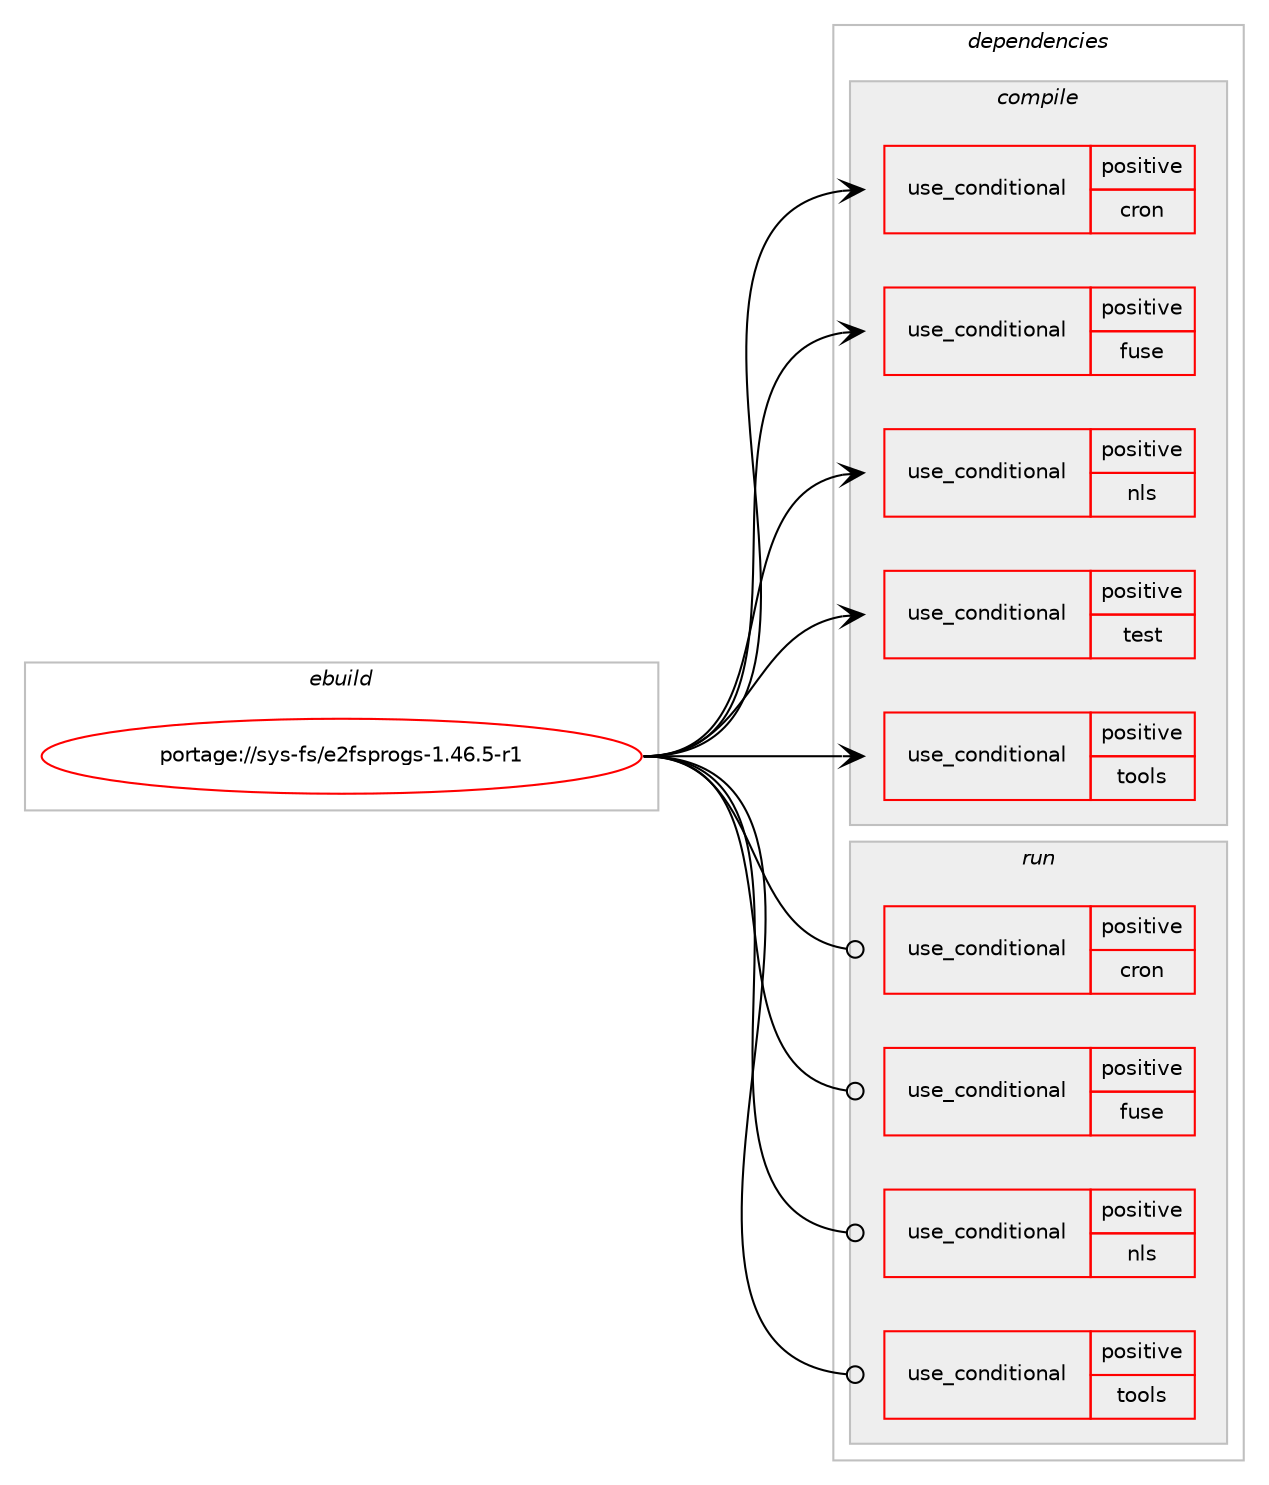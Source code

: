 digraph prolog {

# *************
# Graph options
# *************

newrank=true;
concentrate=true;
compound=true;
graph [rankdir=LR,fontname=Helvetica,fontsize=10,ranksep=1.5];#, ranksep=2.5, nodesep=0.2];
edge  [arrowhead=vee];
node  [fontname=Helvetica,fontsize=10];

# **********
# The ebuild
# **********

subgraph cluster_leftcol {
color=gray;
rank=same;
label=<<i>ebuild</i>>;
id [label="portage://sys-fs/e2fsprogs-1.46.5-r1", color=red, width=4, href="../sys-fs/e2fsprogs-1.46.5-r1.svg"];
}

# ****************
# The dependencies
# ****************

subgraph cluster_midcol {
color=gray;
label=<<i>dependencies</i>>;
subgraph cluster_compile {
fillcolor="#eeeeee";
style=filled;
label=<<i>compile</i>>;
subgraph cond357 {
dependency1484 [label=<<TABLE BORDER="0" CELLBORDER="1" CELLSPACING="0" CELLPADDING="4"><TR><TD ROWSPAN="3" CELLPADDING="10">use_conditional</TD></TR><TR><TD>positive</TD></TR><TR><TD>cron</TD></TR></TABLE>>, shape=none, color=red];
# *** BEGIN UNKNOWN DEPENDENCY TYPE (TODO) ***
# dependency1484 -> package_dependency(portage://sys-fs/e2fsprogs-1.46.5-r1,install,no,sys-fs,lvm2,none,[,,],[],[use(disable(device-mapper-only),negative)])
# *** END UNKNOWN DEPENDENCY TYPE (TODO) ***

}
id:e -> dependency1484:w [weight=20,style="solid",arrowhead="vee"];
subgraph cond358 {
dependency1485 [label=<<TABLE BORDER="0" CELLBORDER="1" CELLSPACING="0" CELLPADDING="4"><TR><TD ROWSPAN="3" CELLPADDING="10">use_conditional</TD></TR><TR><TD>positive</TD></TR><TR><TD>fuse</TD></TR></TABLE>>, shape=none, color=red];
# *** BEGIN UNKNOWN DEPENDENCY TYPE (TODO) ***
# dependency1485 -> package_dependency(portage://sys-fs/e2fsprogs-1.46.5-r1,install,no,sys-fs,fuse,none,[,,],[slot(0)],[])
# *** END UNKNOWN DEPENDENCY TYPE (TODO) ***

}
id:e -> dependency1485:w [weight=20,style="solid",arrowhead="vee"];
subgraph cond359 {
dependency1486 [label=<<TABLE BORDER="0" CELLBORDER="1" CELLSPACING="0" CELLPADDING="4"><TR><TD ROWSPAN="3" CELLPADDING="10">use_conditional</TD></TR><TR><TD>positive</TD></TR><TR><TD>nls</TD></TR></TABLE>>, shape=none, color=red];
# *** BEGIN UNKNOWN DEPENDENCY TYPE (TODO) ***
# dependency1486 -> package_dependency(portage://sys-fs/e2fsprogs-1.46.5-r1,install,no,virtual,libintl,none,[,,],[],[])
# *** END UNKNOWN DEPENDENCY TYPE (TODO) ***

}
id:e -> dependency1486:w [weight=20,style="solid",arrowhead="vee"];
subgraph cond360 {
dependency1487 [label=<<TABLE BORDER="0" CELLBORDER="1" CELLSPACING="0" CELLPADDING="4"><TR><TD ROWSPAN="3" CELLPADDING="10">use_conditional</TD></TR><TR><TD>positive</TD></TR><TR><TD>test</TD></TR></TABLE>>, shape=none, color=red];
# *** BEGIN UNKNOWN DEPENDENCY TYPE (TODO) ***
# dependency1487 -> package_dependency(portage://sys-fs/e2fsprogs-1.46.5-r1,install,no,sys-apps,util-linux,none,[,,],[],[use(optenable(abi_x86_32),negative),use(optenable(abi_x86_64),negative),use(optenable(abi_x86_x32),negative),use(optenable(abi_mips_n32),negative),use(optenable(abi_mips_n64),negative),use(optenable(abi_mips_o32),negative),use(optenable(abi_s390_32),negative),use(optenable(abi_s390_64),negative)])
# *** END UNKNOWN DEPENDENCY TYPE (TODO) ***

}
id:e -> dependency1487:w [weight=20,style="solid",arrowhead="vee"];
subgraph cond361 {
dependency1488 [label=<<TABLE BORDER="0" CELLBORDER="1" CELLSPACING="0" CELLPADDING="4"><TR><TD ROWSPAN="3" CELLPADDING="10">use_conditional</TD></TR><TR><TD>positive</TD></TR><TR><TD>tools</TD></TR></TABLE>>, shape=none, color=red];
# *** BEGIN UNKNOWN DEPENDENCY TYPE (TODO) ***
# dependency1488 -> package_dependency(portage://sys-fs/e2fsprogs-1.46.5-r1,install,no,sys-apps,util-linux,none,[,,],[],[])
# *** END UNKNOWN DEPENDENCY TYPE (TODO) ***

}
id:e -> dependency1488:w [weight=20,style="solid",arrowhead="vee"];
# *** BEGIN UNKNOWN DEPENDENCY TYPE (TODO) ***
# id -> package_dependency(portage://sys-fs/e2fsprogs-1.46.5-r1,install,weak,sys-libs,e2fsprogs-libs,none,[,,],[],[])
# *** END UNKNOWN DEPENDENCY TYPE (TODO) ***

}
subgraph cluster_compileandrun {
fillcolor="#eeeeee";
style=filled;
label=<<i>compile and run</i>>;
}
subgraph cluster_run {
fillcolor="#eeeeee";
style=filled;
label=<<i>run</i>>;
subgraph cond362 {
dependency1489 [label=<<TABLE BORDER="0" CELLBORDER="1" CELLSPACING="0" CELLPADDING="4"><TR><TD ROWSPAN="3" CELLPADDING="10">use_conditional</TD></TR><TR><TD>positive</TD></TR><TR><TD>cron</TD></TR></TABLE>>, shape=none, color=red];
# *** BEGIN UNKNOWN DEPENDENCY TYPE (TODO) ***
# dependency1489 -> package_dependency(portage://sys-fs/e2fsprogs-1.46.5-r1,run,no,sys-fs,lvm2,none,[,,],[],[use(disable(device-mapper-only),negative)])
# *** END UNKNOWN DEPENDENCY TYPE (TODO) ***

}
id:e -> dependency1489:w [weight=20,style="solid",arrowhead="odot"];
subgraph cond363 {
dependency1490 [label=<<TABLE BORDER="0" CELLBORDER="1" CELLSPACING="0" CELLPADDING="4"><TR><TD ROWSPAN="3" CELLPADDING="10">use_conditional</TD></TR><TR><TD>positive</TD></TR><TR><TD>fuse</TD></TR></TABLE>>, shape=none, color=red];
# *** BEGIN UNKNOWN DEPENDENCY TYPE (TODO) ***
# dependency1490 -> package_dependency(portage://sys-fs/e2fsprogs-1.46.5-r1,run,no,sys-fs,fuse,none,[,,],[slot(0)],[])
# *** END UNKNOWN DEPENDENCY TYPE (TODO) ***

}
id:e -> dependency1490:w [weight=20,style="solid",arrowhead="odot"];
subgraph cond364 {
dependency1491 [label=<<TABLE BORDER="0" CELLBORDER="1" CELLSPACING="0" CELLPADDING="4"><TR><TD ROWSPAN="3" CELLPADDING="10">use_conditional</TD></TR><TR><TD>positive</TD></TR><TR><TD>nls</TD></TR></TABLE>>, shape=none, color=red];
# *** BEGIN UNKNOWN DEPENDENCY TYPE (TODO) ***
# dependency1491 -> package_dependency(portage://sys-fs/e2fsprogs-1.46.5-r1,run,no,virtual,libintl,none,[,,],[],[])
# *** END UNKNOWN DEPENDENCY TYPE (TODO) ***

}
id:e -> dependency1491:w [weight=20,style="solid",arrowhead="odot"];
subgraph cond365 {
dependency1492 [label=<<TABLE BORDER="0" CELLBORDER="1" CELLSPACING="0" CELLPADDING="4"><TR><TD ROWSPAN="3" CELLPADDING="10">use_conditional</TD></TR><TR><TD>positive</TD></TR><TR><TD>tools</TD></TR></TABLE>>, shape=none, color=red];
# *** BEGIN UNKNOWN DEPENDENCY TYPE (TODO) ***
# dependency1492 -> package_dependency(portage://sys-fs/e2fsprogs-1.46.5-r1,run,no,sys-apps,util-linux,none,[,,],[],[])
# *** END UNKNOWN DEPENDENCY TYPE (TODO) ***

}
id:e -> dependency1492:w [weight=20,style="solid",arrowhead="odot"];
# *** BEGIN UNKNOWN DEPENDENCY TYPE (TODO) ***
# id -> package_dependency(portage://sys-fs/e2fsprogs-1.46.5-r1,run,weak,sys-libs,e2fsprogs-libs,none,[,,],[],[])
# *** END UNKNOWN DEPENDENCY TYPE (TODO) ***

}
}

# **************
# The candidates
# **************

subgraph cluster_choices {
rank=same;
color=gray;
label=<<i>candidates</i>>;

}

}
